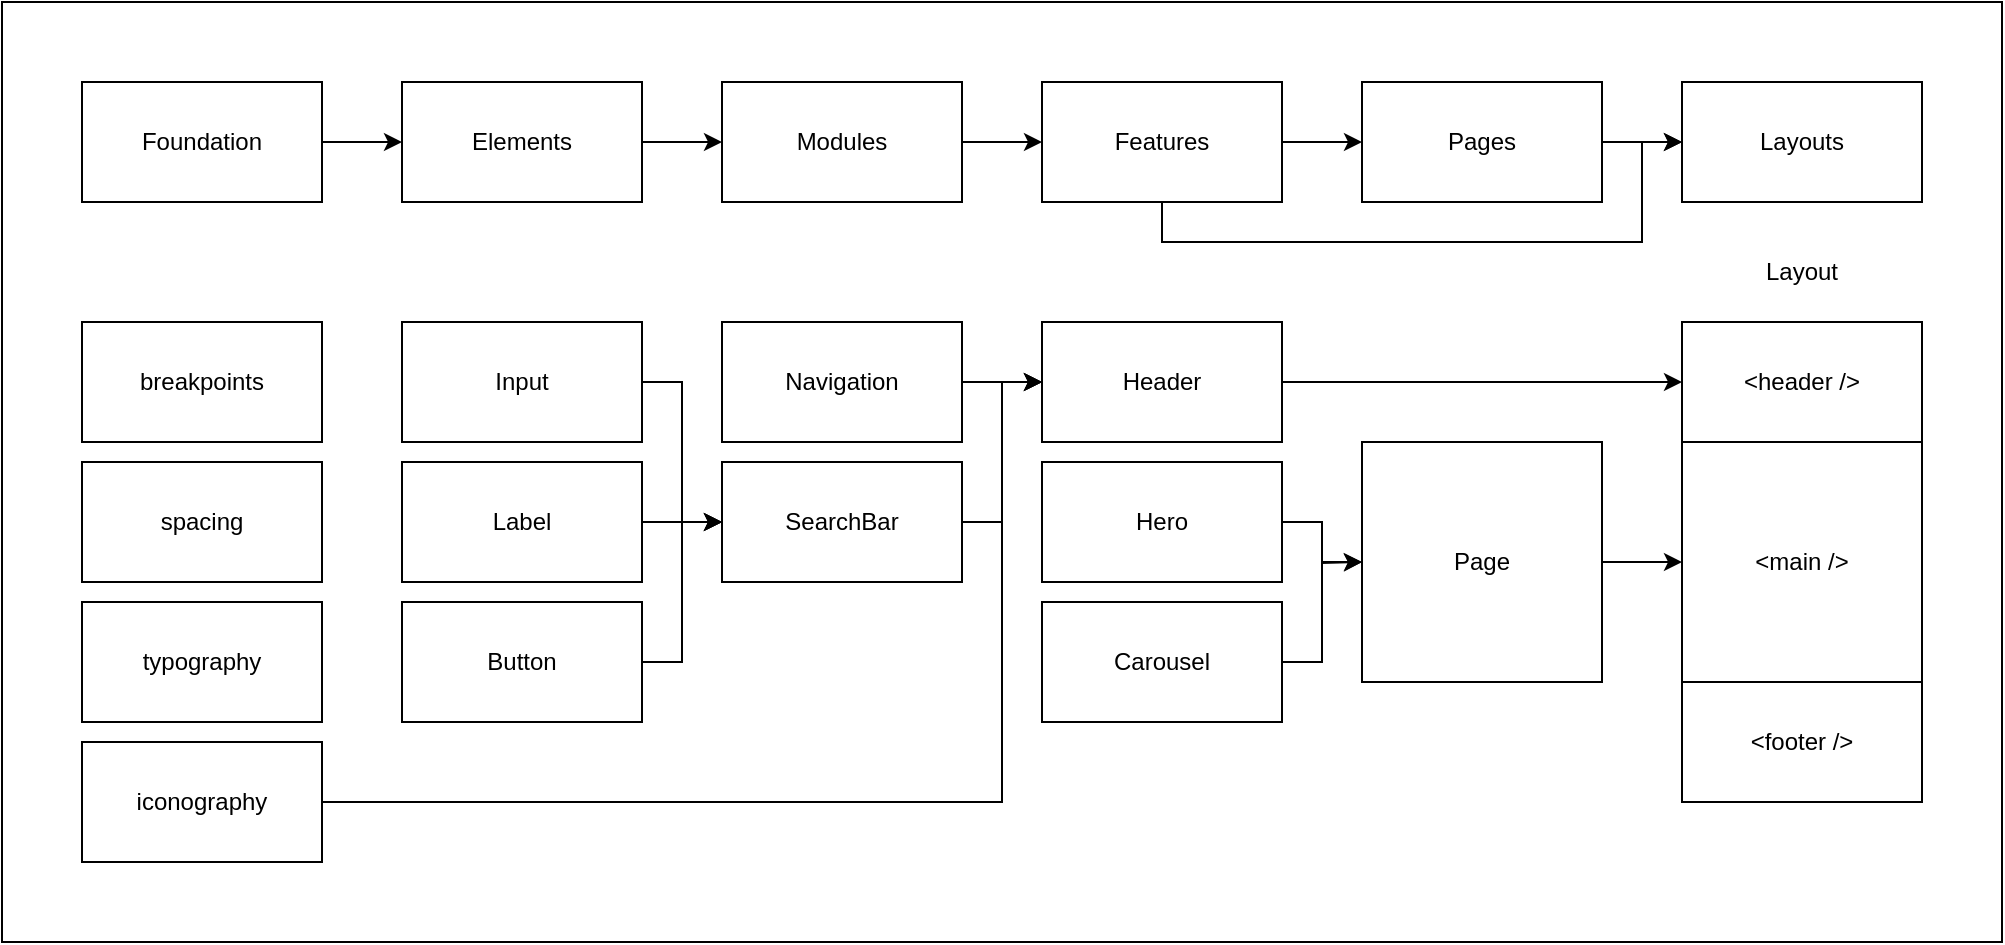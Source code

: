 <mxfile version="16.1.2" type="device"><diagram id="g4AbbAY9M4beSpgakU-B" name="Design System"><mxGraphModel dx="1383" dy="916" grid="1" gridSize="10" guides="1" tooltips="1" connect="1" arrows="1" fold="1" page="1" pageScale="1" pageWidth="827" pageHeight="1169" math="0" shadow="0"><root><mxCell id="0"/><mxCell id="1" parent="0"/><mxCell id="v4a7yUveX8u056uivkkb-1" value="" style="rounded=0;whiteSpace=wrap;html=1;fontSize=24;" vertex="1" parent="1"><mxGeometry width="1000" height="470" as="geometry"/></mxCell><mxCell id="y1YRUyPjdwyKkeFHabPn-5" style="edgeStyle=orthogonalEdgeStyle;rounded=0;orthogonalLoop=1;jettySize=auto;html=1;exitX=1;exitY=0.5;exitDx=0;exitDy=0;entryX=0;entryY=0.5;entryDx=0;entryDy=0;" parent="1" source="y1YRUyPjdwyKkeFHabPn-1" target="y1YRUyPjdwyKkeFHabPn-2" edge="1"><mxGeometry relative="1" as="geometry"/></mxCell><mxCell id="y1YRUyPjdwyKkeFHabPn-1" value="Elements" style="rounded=0;whiteSpace=wrap;html=1;" parent="1" vertex="1"><mxGeometry x="200" y="40" width="120" height="60" as="geometry"/></mxCell><mxCell id="y1YRUyPjdwyKkeFHabPn-6" value="" style="edgeStyle=orthogonalEdgeStyle;rounded=0;orthogonalLoop=1;jettySize=auto;html=1;" parent="1" source="y1YRUyPjdwyKkeFHabPn-2" target="y1YRUyPjdwyKkeFHabPn-3" edge="1"><mxGeometry relative="1" as="geometry"/></mxCell><mxCell id="y1YRUyPjdwyKkeFHabPn-2" value="Modules" style="rounded=0;whiteSpace=wrap;html=1;" parent="1" vertex="1"><mxGeometry x="360" y="40" width="120" height="60" as="geometry"/></mxCell><mxCell id="y1YRUyPjdwyKkeFHabPn-9" value="" style="edgeStyle=orthogonalEdgeStyle;rounded=0;orthogonalLoop=1;jettySize=auto;html=1;" parent="1" source="y1YRUyPjdwyKkeFHabPn-3" target="y1YRUyPjdwyKkeFHabPn-7" edge="1"><mxGeometry relative="1" as="geometry"/></mxCell><mxCell id="v4a7yUveX8u056uivkkb-2" style="edgeStyle=orthogonalEdgeStyle;rounded=0;orthogonalLoop=1;jettySize=auto;html=1;exitX=0.5;exitY=1;exitDx=0;exitDy=0;entryX=0;entryY=0.5;entryDx=0;entryDy=0;fontSize=24;" edge="1" parent="1" source="y1YRUyPjdwyKkeFHabPn-3" target="y1YRUyPjdwyKkeFHabPn-8"><mxGeometry relative="1" as="geometry"><Array as="points"><mxPoint x="580" y="120"/><mxPoint x="820" y="120"/><mxPoint x="820" y="70"/></Array></mxGeometry></mxCell><mxCell id="y1YRUyPjdwyKkeFHabPn-3" value="Features" style="rounded=0;whiteSpace=wrap;html=1;" parent="1" vertex="1"><mxGeometry x="520" y="40" width="120" height="60" as="geometry"/></mxCell><mxCell id="y1YRUyPjdwyKkeFHabPn-10" value="" style="edgeStyle=orthogonalEdgeStyle;rounded=0;orthogonalLoop=1;jettySize=auto;html=1;" parent="1" source="y1YRUyPjdwyKkeFHabPn-7" target="y1YRUyPjdwyKkeFHabPn-8" edge="1"><mxGeometry relative="1" as="geometry"/></mxCell><mxCell id="y1YRUyPjdwyKkeFHabPn-7" value="Pages" style="rounded=0;whiteSpace=wrap;html=1;" parent="1" vertex="1"><mxGeometry x="680" y="40" width="120" height="60" as="geometry"/></mxCell><mxCell id="y1YRUyPjdwyKkeFHabPn-8" value="Layouts" style="rounded=0;whiteSpace=wrap;html=1;" parent="1" vertex="1"><mxGeometry x="840" y="40" width="120" height="60" as="geometry"/></mxCell><mxCell id="y1YRUyPjdwyKkeFHabPn-13" value="&amp;lt;header /&amp;gt;" style="rounded=0;whiteSpace=wrap;html=1;" parent="1" vertex="1"><mxGeometry x="840" y="160" width="120" height="60" as="geometry"/></mxCell><mxCell id="y1YRUyPjdwyKkeFHabPn-14" value="&amp;lt;main /&amp;gt;" style="rounded=0;whiteSpace=wrap;html=1;" parent="1" vertex="1"><mxGeometry x="840" y="220" width="120" height="120" as="geometry"/></mxCell><mxCell id="y1YRUyPjdwyKkeFHabPn-15" value="&amp;lt;footer /&amp;gt;" style="rounded=0;whiteSpace=wrap;html=1;" parent="1" vertex="1"><mxGeometry x="840" y="340" width="120" height="60" as="geometry"/></mxCell><mxCell id="y1YRUyPjdwyKkeFHabPn-17" value="" style="edgeStyle=orthogonalEdgeStyle;rounded=0;orthogonalLoop=1;jettySize=auto;html=1;" parent="1" source="y1YRUyPjdwyKkeFHabPn-16" target="y1YRUyPjdwyKkeFHabPn-1" edge="1"><mxGeometry relative="1" as="geometry"/></mxCell><mxCell id="y1YRUyPjdwyKkeFHabPn-16" value="Foundation" style="rounded=0;whiteSpace=wrap;html=1;" parent="1" vertex="1"><mxGeometry x="40" y="40" width="120" height="60" as="geometry"/></mxCell><mxCell id="y1YRUyPjdwyKkeFHabPn-20" value="Layout" style="text;html=1;strokeColor=none;fillColor=none;align=center;verticalAlign=middle;whiteSpace=wrap;rounded=0;" parent="1" vertex="1"><mxGeometry x="870" y="120" width="60" height="30" as="geometry"/></mxCell><mxCell id="y1YRUyPjdwyKkeFHabPn-26" value="breakpoints" style="rounded=0;whiteSpace=wrap;html=1;" parent="1" vertex="1"><mxGeometry x="40" y="160" width="120" height="60" as="geometry"/></mxCell><mxCell id="y1YRUyPjdwyKkeFHabPn-27" value="spacing" style="rounded=0;whiteSpace=wrap;html=1;" parent="1" vertex="1"><mxGeometry x="40" y="230" width="120" height="60" as="geometry"/></mxCell><mxCell id="y1YRUyPjdwyKkeFHabPn-34" style="edgeStyle=orthogonalEdgeStyle;rounded=0;orthogonalLoop=1;jettySize=auto;html=1;exitX=1;exitY=0.5;exitDx=0;exitDy=0;entryX=0;entryY=0.5;entryDx=0;entryDy=0;" parent="1" source="y1YRUyPjdwyKkeFHabPn-28" target="y1YRUyPjdwyKkeFHabPn-31" edge="1"><mxGeometry relative="1" as="geometry"/></mxCell><mxCell id="y1YRUyPjdwyKkeFHabPn-28" value="Input" style="rounded=0;whiteSpace=wrap;html=1;" parent="1" vertex="1"><mxGeometry x="200" y="160" width="120" height="60" as="geometry"/></mxCell><mxCell id="y1YRUyPjdwyKkeFHabPn-33" style="edgeStyle=orthogonalEdgeStyle;rounded=0;orthogonalLoop=1;jettySize=auto;html=1;exitX=1;exitY=0.5;exitDx=0;exitDy=0;entryX=0;entryY=0.5;entryDx=0;entryDy=0;" parent="1" source="y1YRUyPjdwyKkeFHabPn-29" target="y1YRUyPjdwyKkeFHabPn-31" edge="1"><mxGeometry relative="1" as="geometry"/></mxCell><mxCell id="y1YRUyPjdwyKkeFHabPn-29" value="Label" style="rounded=0;whiteSpace=wrap;html=1;" parent="1" vertex="1"><mxGeometry x="200" y="230" width="120" height="60" as="geometry"/></mxCell><mxCell id="y1YRUyPjdwyKkeFHabPn-35" style="edgeStyle=orthogonalEdgeStyle;rounded=0;orthogonalLoop=1;jettySize=auto;html=1;exitX=1;exitY=0.5;exitDx=0;exitDy=0;entryX=0;entryY=0.5;entryDx=0;entryDy=0;" parent="1" source="y1YRUyPjdwyKkeFHabPn-30" target="y1YRUyPjdwyKkeFHabPn-31" edge="1"><mxGeometry relative="1" as="geometry"/></mxCell><mxCell id="y1YRUyPjdwyKkeFHabPn-30" value="Button" style="rounded=0;whiteSpace=wrap;html=1;" parent="1" vertex="1"><mxGeometry x="200" y="300" width="120" height="60" as="geometry"/></mxCell><mxCell id="y1YRUyPjdwyKkeFHabPn-43" style="edgeStyle=orthogonalEdgeStyle;rounded=0;orthogonalLoop=1;jettySize=auto;html=1;exitX=1;exitY=0.5;exitDx=0;exitDy=0;entryX=0;entryY=0.5;entryDx=0;entryDy=0;fontSize=24;" parent="1" source="y1YRUyPjdwyKkeFHabPn-31" target="y1YRUyPjdwyKkeFHabPn-38" edge="1"><mxGeometry relative="1" as="geometry"/></mxCell><mxCell id="y1YRUyPjdwyKkeFHabPn-31" value="SearchBar" style="rounded=0;whiteSpace=wrap;html=1;" parent="1" vertex="1"><mxGeometry x="360" y="230" width="120" height="60" as="geometry"/></mxCell><mxCell id="y1YRUyPjdwyKkeFHabPn-36" value="typography" style="rounded=0;whiteSpace=wrap;html=1;" parent="1" vertex="1"><mxGeometry x="40" y="300" width="120" height="60" as="geometry"/></mxCell><mxCell id="y1YRUyPjdwyKkeFHabPn-44" style="edgeStyle=orthogonalEdgeStyle;rounded=0;orthogonalLoop=1;jettySize=auto;html=1;exitX=1;exitY=0.5;exitDx=0;exitDy=0;entryX=0;entryY=0.5;entryDx=0;entryDy=0;fontSize=24;" parent="1" source="y1YRUyPjdwyKkeFHabPn-38" target="y1YRUyPjdwyKkeFHabPn-13" edge="1"><mxGeometry relative="1" as="geometry"/></mxCell><mxCell id="y1YRUyPjdwyKkeFHabPn-38" value="Header" style="rounded=0;whiteSpace=wrap;html=1;" parent="1" vertex="1"><mxGeometry x="520" y="160" width="120" height="60" as="geometry"/></mxCell><mxCell id="y1YRUyPjdwyKkeFHabPn-49" style="edgeStyle=orthogonalEdgeStyle;rounded=0;orthogonalLoop=1;jettySize=auto;html=1;exitX=1;exitY=0.5;exitDx=0;exitDy=0;fontSize=24;" parent="1" source="y1YRUyPjdwyKkeFHabPn-39" edge="1"><mxGeometry relative="1" as="geometry"><mxPoint x="520" y="190" as="targetPoint"/></mxGeometry></mxCell><mxCell id="y1YRUyPjdwyKkeFHabPn-39" value="Navigation" style="rounded=0;whiteSpace=wrap;html=1;" parent="1" vertex="1"><mxGeometry x="360" y="160" width="120" height="60" as="geometry"/></mxCell><mxCell id="y1YRUyPjdwyKkeFHabPn-42" style="edgeStyle=orthogonalEdgeStyle;rounded=0;orthogonalLoop=1;jettySize=auto;html=1;exitX=1;exitY=0.5;exitDx=0;exitDy=0;entryX=0;entryY=0.5;entryDx=0;entryDy=0;fontSize=24;" parent="1" source="y1YRUyPjdwyKkeFHabPn-40" target="y1YRUyPjdwyKkeFHabPn-38" edge="1"><mxGeometry relative="1" as="geometry"><Array as="points"><mxPoint x="500" y="400"/><mxPoint x="500" y="190"/></Array></mxGeometry></mxCell><mxCell id="y1YRUyPjdwyKkeFHabPn-40" value="iconography" style="rounded=0;whiteSpace=wrap;html=1;" parent="1" vertex="1"><mxGeometry x="40" y="370" width="120" height="60" as="geometry"/></mxCell><mxCell id="y1YRUyPjdwyKkeFHabPn-53" style="edgeStyle=orthogonalEdgeStyle;rounded=0;orthogonalLoop=1;jettySize=auto;html=1;exitX=1;exitY=0.5;exitDx=0;exitDy=0;fontSize=24;" parent="1" source="y1YRUyPjdwyKkeFHabPn-45" edge="1"><mxGeometry relative="1" as="geometry"><mxPoint x="680" y="280" as="targetPoint"/></mxGeometry></mxCell><mxCell id="y1YRUyPjdwyKkeFHabPn-45" value="Hero" style="rounded=0;whiteSpace=wrap;html=1;" parent="1" vertex="1"><mxGeometry x="520" y="230" width="120" height="60" as="geometry"/></mxCell><mxCell id="y1YRUyPjdwyKkeFHabPn-54" style="edgeStyle=orthogonalEdgeStyle;rounded=0;orthogonalLoop=1;jettySize=auto;html=1;exitX=1;exitY=0.5;exitDx=0;exitDy=0;entryX=0;entryY=0.5;entryDx=0;entryDy=0;fontSize=24;" parent="1" source="y1YRUyPjdwyKkeFHabPn-50" target="y1YRUyPjdwyKkeFHabPn-14" edge="1"><mxGeometry relative="1" as="geometry"/></mxCell><mxCell id="y1YRUyPjdwyKkeFHabPn-50" value="Page" style="rounded=0;whiteSpace=wrap;html=1;" parent="1" vertex="1"><mxGeometry x="680" y="220" width="120" height="120" as="geometry"/></mxCell><mxCell id="y1YRUyPjdwyKkeFHabPn-52" style="edgeStyle=orthogonalEdgeStyle;rounded=0;orthogonalLoop=1;jettySize=auto;html=1;exitX=1;exitY=0.5;exitDx=0;exitDy=0;entryX=0;entryY=0.5;entryDx=0;entryDy=0;fontSize=24;" parent="1" source="y1YRUyPjdwyKkeFHabPn-51" target="y1YRUyPjdwyKkeFHabPn-50" edge="1"><mxGeometry relative="1" as="geometry"/></mxCell><mxCell id="y1YRUyPjdwyKkeFHabPn-51" value="Carousel" style="rounded=0;whiteSpace=wrap;html=1;" parent="1" vertex="1"><mxGeometry x="520" y="300" width="120" height="60" as="geometry"/></mxCell></root></mxGraphModel></diagram></mxfile>